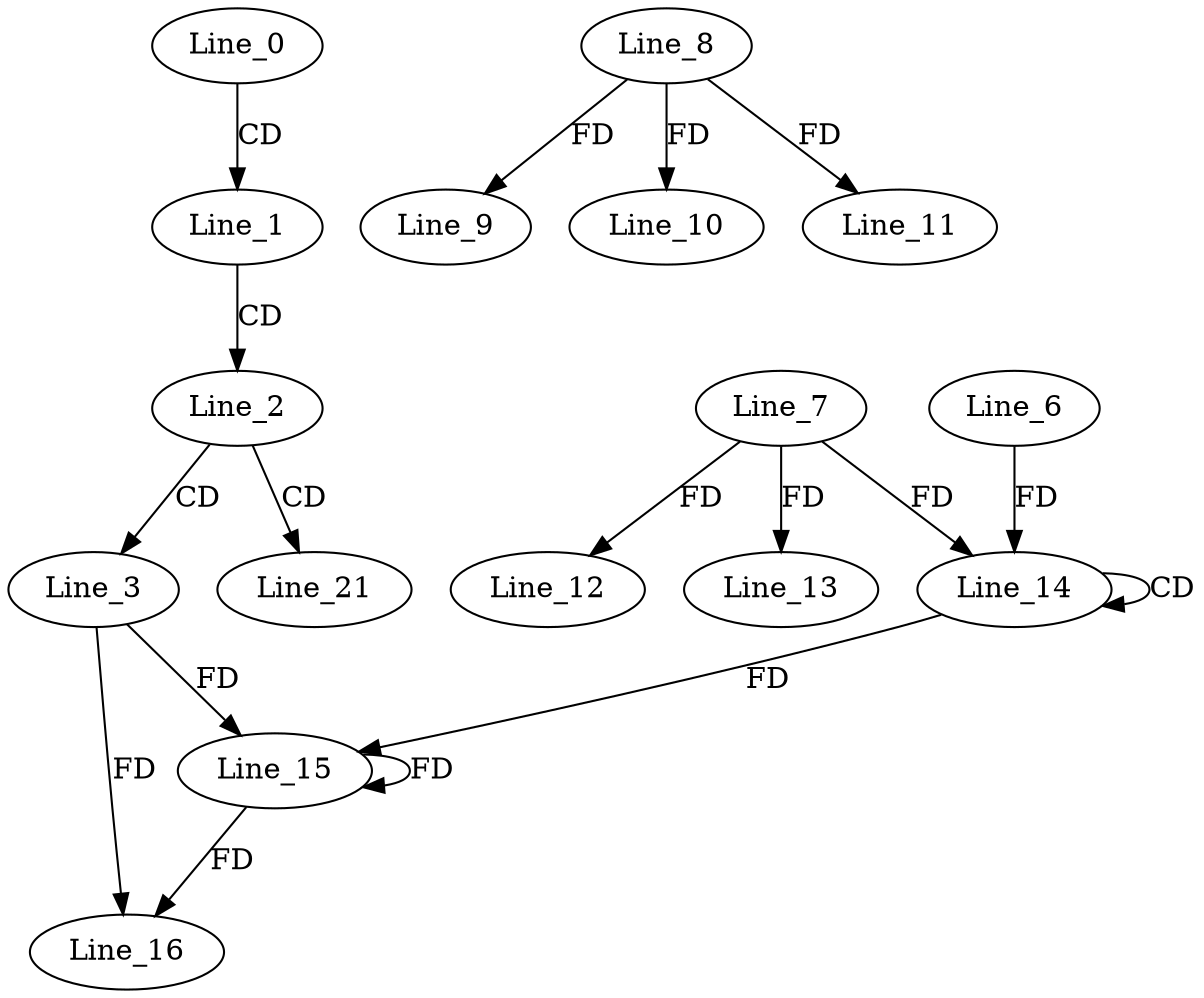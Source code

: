 digraph G {
  Line_0;
  Line_1;
  Line_2;
  Line_3;
  Line_8;
  Line_9;
  Line_10;
  Line_11;
  Line_7;
  Line_12;
  Line_13;
  Line_14;
  Line_14;
  Line_6;
  Line_15;
  Line_15;
  Line_15;
  Line_16;
  Line_21;
  Line_0 -> Line_1 [ label="CD" ];
  Line_1 -> Line_2 [ label="CD" ];
  Line_2 -> Line_3 [ label="CD" ];
  Line_8 -> Line_9 [ label="FD" ];
  Line_8 -> Line_10 [ label="FD" ];
  Line_8 -> Line_11 [ label="FD" ];
  Line_7 -> Line_12 [ label="FD" ];
  Line_7 -> Line_13 [ label="FD" ];
  Line_14 -> Line_14 [ label="CD" ];
  Line_6 -> Line_14 [ label="FD" ];
  Line_7 -> Line_14 [ label="FD" ];
  Line_3 -> Line_15 [ label="FD" ];
  Line_15 -> Line_15 [ label="FD" ];
  Line_14 -> Line_15 [ label="FD" ];
  Line_3 -> Line_16 [ label="FD" ];
  Line_15 -> Line_16 [ label="FD" ];
  Line_2 -> Line_21 [ label="CD" ];
}
